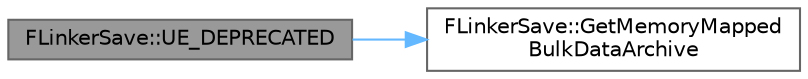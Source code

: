 digraph "FLinkerSave::UE_DEPRECATED"
{
 // INTERACTIVE_SVG=YES
 // LATEX_PDF_SIZE
  bgcolor="transparent";
  edge [fontname=Helvetica,fontsize=10,labelfontname=Helvetica,labelfontsize=10];
  node [fontname=Helvetica,fontsize=10,shape=box,height=0.2,width=0.4];
  rankdir="LR";
  Node1 [id="Node000001",label="FLinkerSave::UE_DEPRECATED",height=0.2,width=0.4,color="gray40", fillcolor="grey60", style="filled", fontcolor="black",tooltip=" "];
  Node1 -> Node2 [id="edge1_Node000001_Node000002",color="steelblue1",style="solid",tooltip=" "];
  Node2 [id="Node000002",label="FLinkerSave::GetMemoryMapped\lBulkDataArchive",height=0.2,width=0.4,color="grey40", fillcolor="white", style="filled",URL="$d1/d6e/classFLinkerSave.html#aaf8af4c8314e9af1c97f8e065336f94a",tooltip=" "];
}
